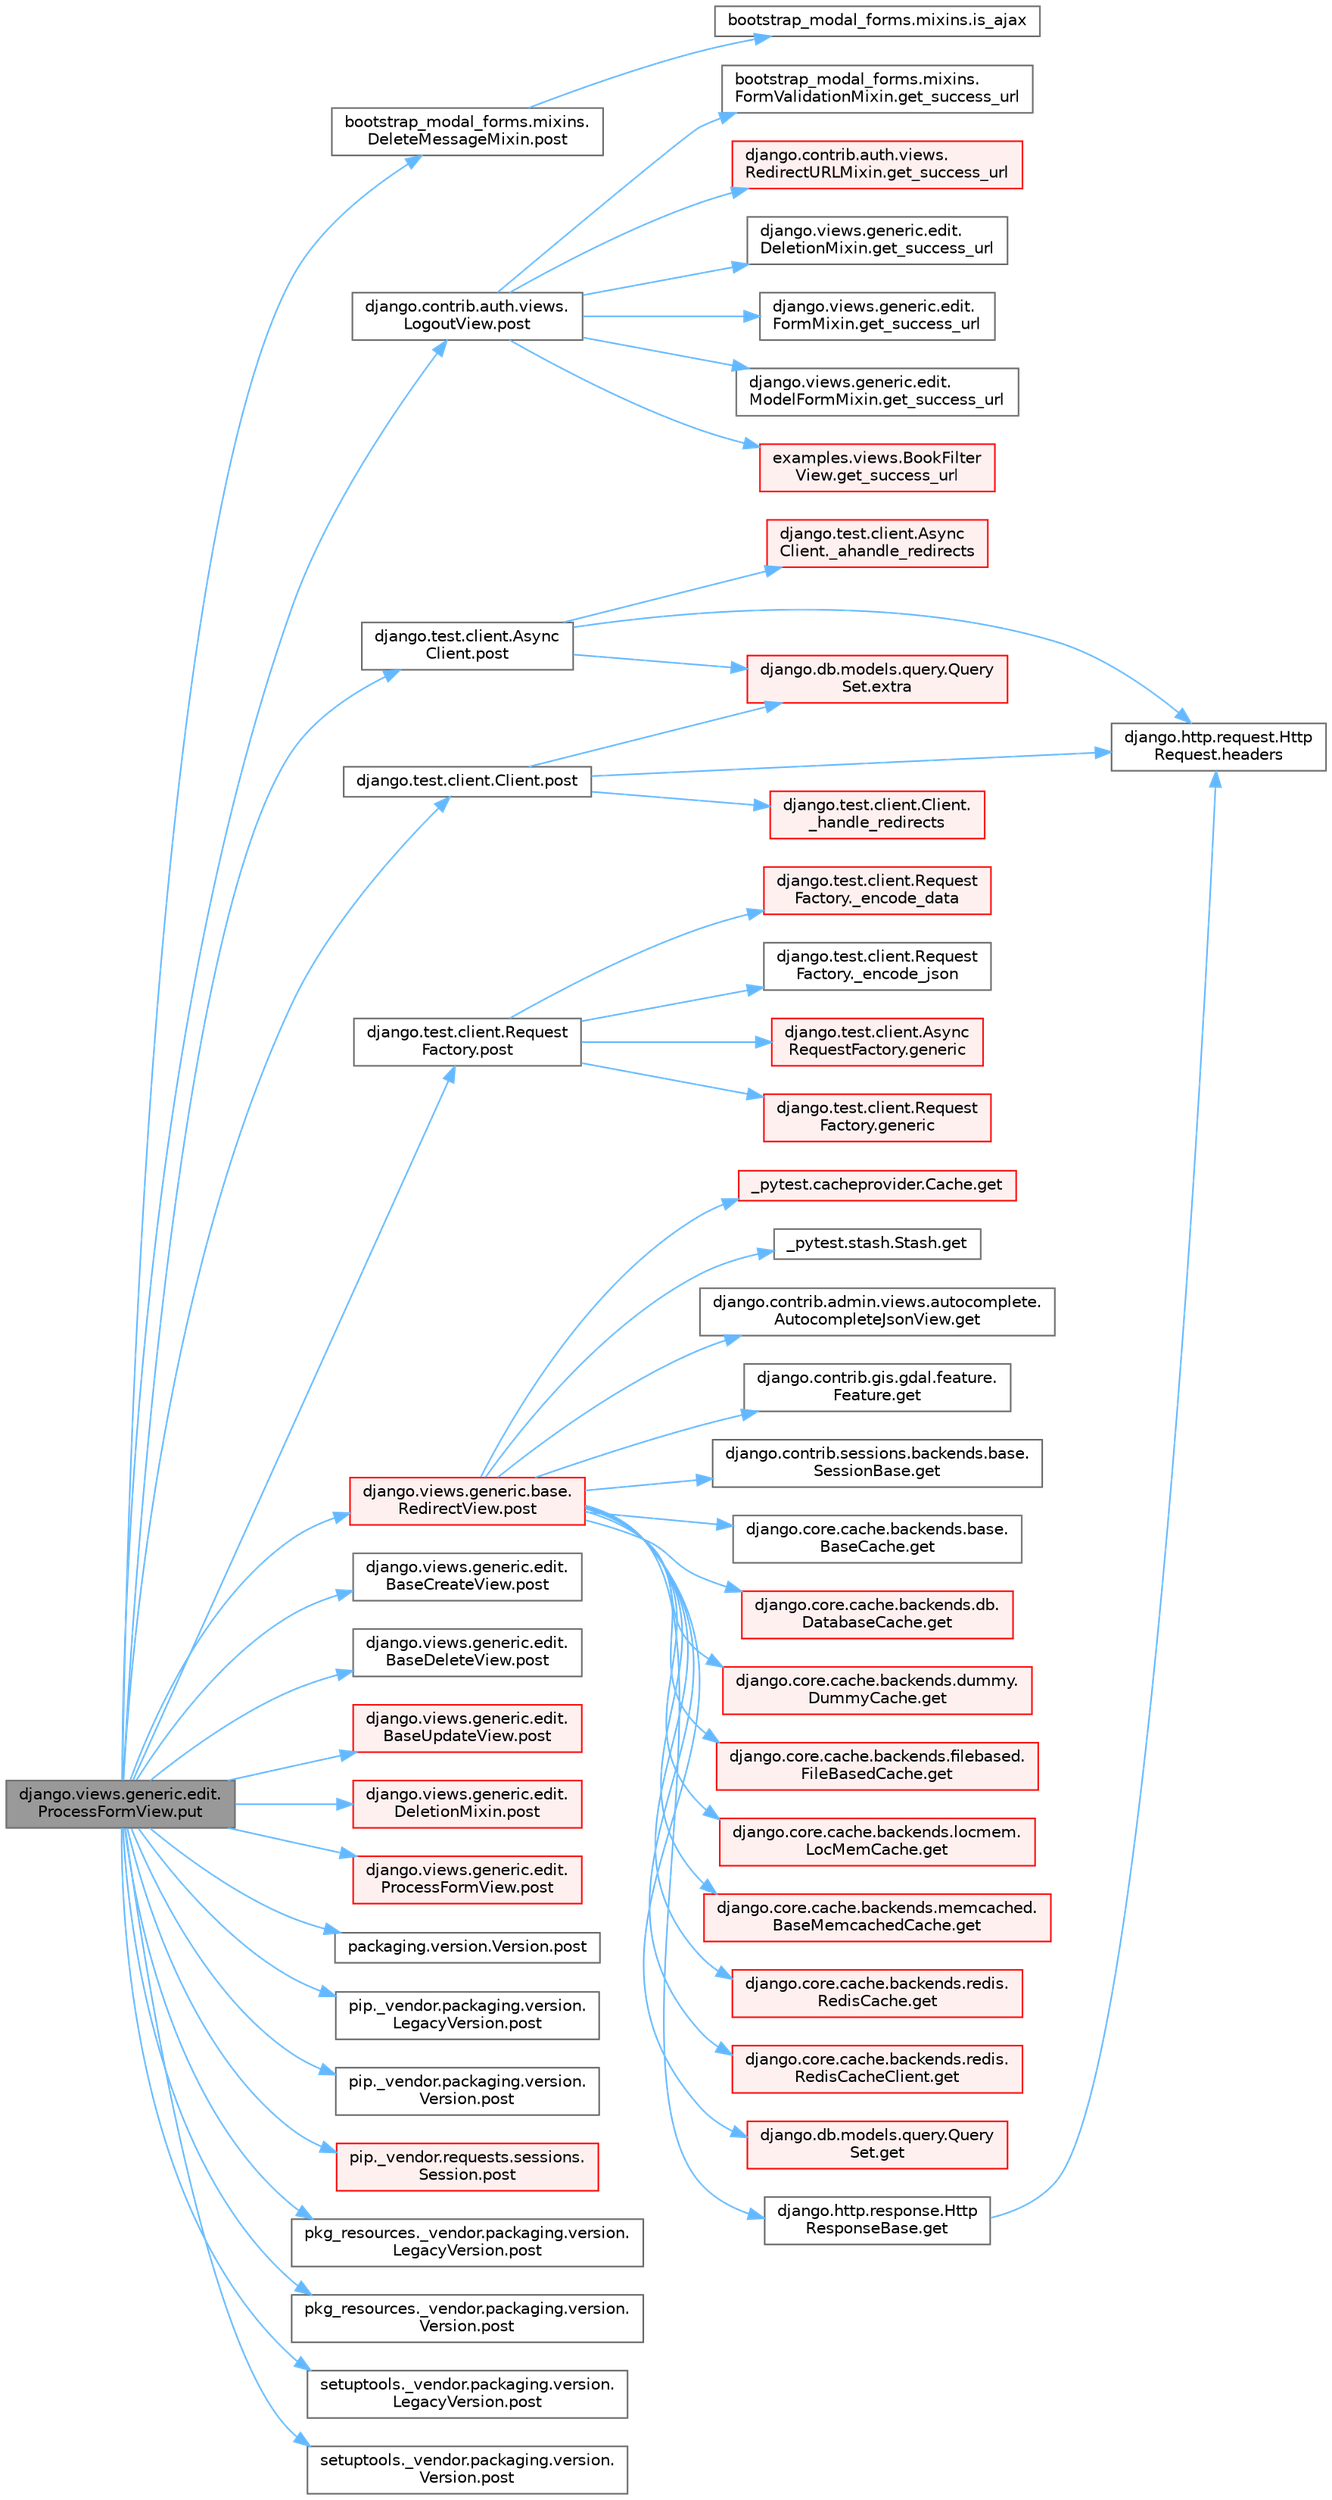 digraph "django.views.generic.edit.ProcessFormView.put"
{
 // LATEX_PDF_SIZE
  bgcolor="transparent";
  edge [fontname=Helvetica,fontsize=10,labelfontname=Helvetica,labelfontsize=10];
  node [fontname=Helvetica,fontsize=10,shape=box,height=0.2,width=0.4];
  rankdir="LR";
  Node1 [id="Node000001",label="django.views.generic.edit.\lProcessFormView.put",height=0.2,width=0.4,color="gray40", fillcolor="grey60", style="filled", fontcolor="black",tooltip=" "];
  Node1 -> Node2 [id="edge1_Node000001_Node000002",color="steelblue1",style="solid",tooltip=" "];
  Node2 [id="Node000002",label="bootstrap_modal_forms.mixins.\lDeleteMessageMixin.post",height=0.2,width=0.4,color="grey40", fillcolor="white", style="filled",URL="$classbootstrap__modal__forms_1_1mixins_1_1_delete_message_mixin.html#a23430f474251a10815ad23e333795187",tooltip=" "];
  Node2 -> Node3 [id="edge2_Node000002_Node000003",color="steelblue1",style="solid",tooltip=" "];
  Node3 [id="Node000003",label="bootstrap_modal_forms.mixins.is_ajax",height=0.2,width=0.4,color="grey40", fillcolor="white", style="filled",URL="$namespacebootstrap__modal__forms_1_1mixins.html#afa3f0b5bfe74f2a68bebd83fa6b337c0",tooltip=" "];
  Node1 -> Node4 [id="edge3_Node000001_Node000004",color="steelblue1",style="solid",tooltip=" "];
  Node4 [id="Node000004",label="django.contrib.auth.views.\lLogoutView.post",height=0.2,width=0.4,color="grey40", fillcolor="white", style="filled",URL="$classdjango_1_1contrib_1_1auth_1_1views_1_1_logout_view.html#a69861180b4eb08ae727feea6aae19760",tooltip=" "];
  Node4 -> Node5 [id="edge4_Node000004_Node000005",color="steelblue1",style="solid",tooltip=" "];
  Node5 [id="Node000005",label="bootstrap_modal_forms.mixins.\lFormValidationMixin.get_success_url",height=0.2,width=0.4,color="grey40", fillcolor="white", style="filled",URL="$classbootstrap__modal__forms_1_1mixins_1_1_form_validation_mixin.html#aa553501c571b07d6bd1f89d7a9e26052",tooltip=" "];
  Node4 -> Node6 [id="edge5_Node000004_Node000006",color="steelblue1",style="solid",tooltip=" "];
  Node6 [id="Node000006",label="django.contrib.auth.views.\lRedirectURLMixin.get_success_url",height=0.2,width=0.4,color="red", fillcolor="#FFF0F0", style="filled",URL="$classdjango_1_1contrib_1_1auth_1_1views_1_1_redirect_u_r_l_mixin.html#af21808d30d7068d8601020fdbd90171c",tooltip=" "];
  Node4 -> Node4533 [id="edge6_Node000004_Node004533",color="steelblue1",style="solid",tooltip=" "];
  Node4533 [id="Node004533",label="django.views.generic.edit.\lDeletionMixin.get_success_url",height=0.2,width=0.4,color="grey40", fillcolor="white", style="filled",URL="$classdjango_1_1views_1_1generic_1_1edit_1_1_deletion_mixin.html#a37e6714e98b78cc3fe4be0c0efd380a9",tooltip=" "];
  Node4 -> Node4534 [id="edge7_Node000004_Node004534",color="steelblue1",style="solid",tooltip=" "];
  Node4534 [id="Node004534",label="django.views.generic.edit.\lFormMixin.get_success_url",height=0.2,width=0.4,color="grey40", fillcolor="white", style="filled",URL="$classdjango_1_1views_1_1generic_1_1edit_1_1_form_mixin.html#a7094b72047f7c8cce7fd58215f6d72ce",tooltip=" "];
  Node4 -> Node4535 [id="edge8_Node000004_Node004535",color="steelblue1",style="solid",tooltip=" "];
  Node4535 [id="Node004535",label="django.views.generic.edit.\lModelFormMixin.get_success_url",height=0.2,width=0.4,color="grey40", fillcolor="white", style="filled",URL="$classdjango_1_1views_1_1generic_1_1edit_1_1_model_form_mixin.html#ac6c51bfba32046e2c57838d76adc80f2",tooltip=" "];
  Node4 -> Node4536 [id="edge9_Node000004_Node004536",color="steelblue1",style="solid",tooltip=" "];
  Node4536 [id="Node004536",label="examples.views.BookFilter\lView.get_success_url",height=0.2,width=0.4,color="red", fillcolor="#FFF0F0", style="filled",URL="$classexamples_1_1views_1_1_book_filter_view.html#aa2850ac24b9acf2933ac3db160ee5a56",tooltip=" "];
  Node1 -> Node4537 [id="edge10_Node000001_Node004537",color="steelblue1",style="solid",tooltip=" "];
  Node4537 [id="Node004537",label="django.test.client.Async\lClient.post",height=0.2,width=0.4,color="grey40", fillcolor="white", style="filled",URL="$classdjango_1_1test_1_1client_1_1_async_client.html#a606087ed94f0f597ae0e2cf236ebe1a2",tooltip=" "];
  Node4537 -> Node1359 [id="edge11_Node004537_Node001359",color="steelblue1",style="solid",tooltip=" "];
  Node1359 [id="Node001359",label="django.test.client.Async\lClient._ahandle_redirects",height=0.2,width=0.4,color="red", fillcolor="#FFF0F0", style="filled",URL="$classdjango_1_1test_1_1client_1_1_async_client.html#a8740fe0dc39e7fe74e515be78449ee76",tooltip=" "];
  Node4537 -> Node1411 [id="edge12_Node004537_Node001411",color="steelblue1",style="solid",tooltip=" "];
  Node1411 [id="Node001411",label="django.db.models.query.Query\lSet.extra",height=0.2,width=0.4,color="red", fillcolor="#FFF0F0", style="filled",URL="$classdjango_1_1db_1_1models_1_1query_1_1_query_set.html#ae54983d1fa1ba41e84f20cea946cde79",tooltip=" "];
  Node4537 -> Node478 [id="edge13_Node004537_Node000478",color="steelblue1",style="solid",tooltip=" "];
  Node478 [id="Node000478",label="django.http.request.Http\lRequest.headers",height=0.2,width=0.4,color="grey40", fillcolor="white", style="filled",URL="$classdjango_1_1http_1_1request_1_1_http_request.html#a757d86c06e163aa94180817723ce1b9c",tooltip=" "];
  Node1 -> Node4538 [id="edge14_Node000001_Node004538",color="steelblue1",style="solid",tooltip=" "];
  Node4538 [id="Node004538",label="django.test.client.Client.post",height=0.2,width=0.4,color="grey40", fillcolor="white", style="filled",URL="$classdjango_1_1test_1_1client_1_1_client.html#a14732e435f6a02692b76783bae050e4b",tooltip=" "];
  Node4538 -> Node1413 [id="edge15_Node004538_Node001413",color="steelblue1",style="solid",tooltip=" "];
  Node1413 [id="Node001413",label="django.test.client.Client.\l_handle_redirects",height=0.2,width=0.4,color="red", fillcolor="#FFF0F0", style="filled",URL="$classdjango_1_1test_1_1client_1_1_client.html#a234b328f33c374ad181aa49c6515d469",tooltip=" "];
  Node4538 -> Node1411 [id="edge16_Node004538_Node001411",color="steelblue1",style="solid",tooltip=" "];
  Node4538 -> Node478 [id="edge17_Node004538_Node000478",color="steelblue1",style="solid",tooltip=" "];
  Node1 -> Node4539 [id="edge18_Node000001_Node004539",color="steelblue1",style="solid",tooltip=" "];
  Node4539 [id="Node004539",label="django.test.client.Request\lFactory.post",height=0.2,width=0.4,color="grey40", fillcolor="white", style="filled",URL="$classdjango_1_1test_1_1client_1_1_request_factory.html#af35080874419d551f6dc49fc3c992fae",tooltip=" "];
  Node4539 -> Node4540 [id="edge19_Node004539_Node004540",color="steelblue1",style="solid",tooltip=" "];
  Node4540 [id="Node004540",label="django.test.client.Request\lFactory._encode_data",height=0.2,width=0.4,color="red", fillcolor="#FFF0F0", style="filled",URL="$classdjango_1_1test_1_1client_1_1_request_factory.html#a33edfcee8130bcc1c0c4a8fca2b0f743",tooltip=" "];
  Node4539 -> Node3683 [id="edge20_Node004539_Node003683",color="steelblue1",style="solid",tooltip=" "];
  Node3683 [id="Node003683",label="django.test.client.Request\lFactory._encode_json",height=0.2,width=0.4,color="grey40", fillcolor="white", style="filled",URL="$classdjango_1_1test_1_1client_1_1_request_factory.html#a9777137714cd886cc1039022bda5db01",tooltip=" "];
  Node4539 -> Node1415 [id="edge21_Node004539_Node001415",color="steelblue1",style="solid",tooltip=" "];
  Node1415 [id="Node001415",label="django.test.client.Async\lRequestFactory.generic",height=0.2,width=0.4,color="red", fillcolor="#FFF0F0", style="filled",URL="$classdjango_1_1test_1_1client_1_1_async_request_factory.html#a470d6888694e77c09bd7d8bf6d588233",tooltip=" "];
  Node4539 -> Node1417 [id="edge22_Node004539_Node001417",color="steelblue1",style="solid",tooltip=" "];
  Node1417 [id="Node001417",label="django.test.client.Request\lFactory.generic",height=0.2,width=0.4,color="red", fillcolor="#FFF0F0", style="filled",URL="$classdjango_1_1test_1_1client_1_1_request_factory.html#a24740fe264de91d8c4c1205c9172206d",tooltip=" "];
  Node1 -> Node4543 [id="edge23_Node000001_Node004543",color="steelblue1",style="solid",tooltip=" "];
  Node4543 [id="Node004543",label="django.views.generic.base.\lRedirectView.post",height=0.2,width=0.4,color="red", fillcolor="#FFF0F0", style="filled",URL="$classdjango_1_1views_1_1generic_1_1base_1_1_redirect_view.html#a20f1374a926b81c739ea2672fbe38552",tooltip=" "];
  Node4543 -> Node1362 [id="edge24_Node004543_Node001362",color="steelblue1",style="solid",tooltip=" "];
  Node1362 [id="Node001362",label="_pytest.cacheprovider.Cache.get",height=0.2,width=0.4,color="red", fillcolor="#FFF0F0", style="filled",URL="$class__pytest_1_1cacheprovider_1_1_cache.html#a752b42a7c4034371bcd23244b1862148",tooltip=" "];
  Node4543 -> Node1363 [id="edge25_Node004543_Node001363",color="steelblue1",style="solid",tooltip=" "];
  Node1363 [id="Node001363",label="_pytest.stash.Stash.get",height=0.2,width=0.4,color="grey40", fillcolor="white", style="filled",URL="$class__pytest_1_1stash_1_1_stash.html#a7fec5e28d31d41b05838c98ac277c8c5",tooltip=" "];
  Node4543 -> Node1364 [id="edge26_Node004543_Node001364",color="steelblue1",style="solid",tooltip=" "];
  Node1364 [id="Node001364",label="django.contrib.admin.views.autocomplete.\lAutocompleteJsonView.get",height=0.2,width=0.4,color="grey40", fillcolor="white", style="filled",URL="$classdjango_1_1contrib_1_1admin_1_1views_1_1autocomplete_1_1_autocomplete_json_view.html#a34a861d7d91bddbce574ab88c184895e",tooltip=" "];
  Node4543 -> Node1365 [id="edge27_Node004543_Node001365",color="steelblue1",style="solid",tooltip=" "];
  Node1365 [id="Node001365",label="django.contrib.gis.gdal.feature.\lFeature.get",height=0.2,width=0.4,color="grey40", fillcolor="white", style="filled",URL="$classdjango_1_1contrib_1_1gis_1_1gdal_1_1feature_1_1_feature.html#a21986d93135566e82dd6f57de5e37038",tooltip=" "];
  Node4543 -> Node1366 [id="edge28_Node004543_Node001366",color="steelblue1",style="solid",tooltip=" "];
  Node1366 [id="Node001366",label="django.contrib.sessions.backends.base.\lSessionBase.get",height=0.2,width=0.4,color="grey40", fillcolor="white", style="filled",URL="$classdjango_1_1contrib_1_1sessions_1_1backends_1_1base_1_1_session_base.html#a7d41576dd78ee0cae19d35e409a0dac4",tooltip=" "];
  Node4543 -> Node1367 [id="edge29_Node004543_Node001367",color="steelblue1",style="solid",tooltip=" "];
  Node1367 [id="Node001367",label="django.core.cache.backends.base.\lBaseCache.get",height=0.2,width=0.4,color="grey40", fillcolor="white", style="filled",URL="$classdjango_1_1core_1_1cache_1_1backends_1_1base_1_1_base_cache.html#a670decaea5fb02f8e13f62c4a8d3b691",tooltip=" "];
  Node4543 -> Node1368 [id="edge30_Node004543_Node001368",color="steelblue1",style="solid",tooltip=" "];
  Node1368 [id="Node001368",label="django.core.cache.backends.db.\lDatabaseCache.get",height=0.2,width=0.4,color="red", fillcolor="#FFF0F0", style="filled",URL="$classdjango_1_1core_1_1cache_1_1backends_1_1db_1_1_database_cache.html#ab7c8bab4308c7ceac722a940914fedf1",tooltip=" "];
  Node4543 -> Node1370 [id="edge31_Node004543_Node001370",color="steelblue1",style="solid",tooltip=" "];
  Node1370 [id="Node001370",label="django.core.cache.backends.dummy.\lDummyCache.get",height=0.2,width=0.4,color="red", fillcolor="#FFF0F0", style="filled",URL="$classdjango_1_1core_1_1cache_1_1backends_1_1dummy_1_1_dummy_cache.html#a91db0f78eeef15ccb77c8c518e12de81",tooltip=" "];
  Node4543 -> Node1371 [id="edge32_Node004543_Node001371",color="steelblue1",style="solid",tooltip=" "];
  Node1371 [id="Node001371",label="django.core.cache.backends.filebased.\lFileBasedCache.get",height=0.2,width=0.4,color="red", fillcolor="#FFF0F0", style="filled",URL="$classdjango_1_1core_1_1cache_1_1backends_1_1filebased_1_1_file_based_cache.html#a81478fa25dd545d6e223f4e3d6760646",tooltip=" "];
  Node4543 -> Node1374 [id="edge33_Node004543_Node001374",color="steelblue1",style="solid",tooltip=" "];
  Node1374 [id="Node001374",label="django.core.cache.backends.locmem.\lLocMemCache.get",height=0.2,width=0.4,color="red", fillcolor="#FFF0F0", style="filled",URL="$classdjango_1_1core_1_1cache_1_1backends_1_1locmem_1_1_loc_mem_cache.html#aeb7aff9d132188d4b106f42045eaf803",tooltip=" "];
  Node4543 -> Node1376 [id="edge34_Node004543_Node001376",color="steelblue1",style="solid",tooltip=" "];
  Node1376 [id="Node001376",label="django.core.cache.backends.memcached.\lBaseMemcachedCache.get",height=0.2,width=0.4,color="red", fillcolor="#FFF0F0", style="filled",URL="$classdjango_1_1core_1_1cache_1_1backends_1_1memcached_1_1_base_memcached_cache.html#ad5e6be20ce407cf4548603d3b413c56e",tooltip=" "];
  Node4543 -> Node1377 [id="edge35_Node004543_Node001377",color="steelblue1",style="solid",tooltip=" "];
  Node1377 [id="Node001377",label="django.core.cache.backends.redis.\lRedisCache.get",height=0.2,width=0.4,color="red", fillcolor="#FFF0F0", style="filled",URL="$classdjango_1_1core_1_1cache_1_1backends_1_1redis_1_1_redis_cache.html#ac5ae812bc82909854e7658e31c37fdcb",tooltip=" "];
  Node4543 -> Node1378 [id="edge36_Node004543_Node001378",color="steelblue1",style="solid",tooltip=" "];
  Node1378 [id="Node001378",label="django.core.cache.backends.redis.\lRedisCacheClient.get",height=0.2,width=0.4,color="red", fillcolor="#FFF0F0", style="filled",URL="$classdjango_1_1core_1_1cache_1_1backends_1_1redis_1_1_redis_cache_client.html#aa437370e2a6efba9f9cdf9beb76611ea",tooltip=" "];
  Node4543 -> Node1382 [id="edge37_Node004543_Node001382",color="steelblue1",style="solid",tooltip=" "];
  Node1382 [id="Node001382",label="django.db.models.query.Query\lSet.get",height=0.2,width=0.4,color="red", fillcolor="#FFF0F0", style="filled",URL="$classdjango_1_1db_1_1models_1_1query_1_1_query_set.html#afe9afa909843984d4fa4c2555f0f1310",tooltip=" "];
  Node4543 -> Node1407 [id="edge38_Node004543_Node001407",color="steelblue1",style="solid",tooltip=" "];
  Node1407 [id="Node001407",label="django.http.response.Http\lResponseBase.get",height=0.2,width=0.4,color="grey40", fillcolor="white", style="filled",URL="$classdjango_1_1http_1_1response_1_1_http_response_base.html#ae2baff89ce088ff5c75d643fbbe62a1d",tooltip=" "];
  Node1407 -> Node478 [id="edge39_Node001407_Node000478",color="steelblue1",style="solid",tooltip=" "];
  Node1 -> Node4544 [id="edge40_Node000001_Node004544",color="steelblue1",style="solid",tooltip=" "];
  Node4544 [id="Node004544",label="django.views.generic.edit.\lBaseCreateView.post",height=0.2,width=0.4,color="grey40", fillcolor="white", style="filled",URL="$classdjango_1_1views_1_1generic_1_1edit_1_1_base_create_view.html#aeb3524689453e85cda1a44cdd8c5590f",tooltip=" "];
  Node1 -> Node4545 [id="edge41_Node000001_Node004545",color="steelblue1",style="solid",tooltip=" "];
  Node4545 [id="Node004545",label="django.views.generic.edit.\lBaseDeleteView.post",height=0.2,width=0.4,color="grey40", fillcolor="white", style="filled",URL="$classdjango_1_1views_1_1generic_1_1edit_1_1_base_delete_view.html#ad00518ff8accfdb970eafe5badb64a77",tooltip=" "];
  Node1 -> Node4546 [id="edge42_Node000001_Node004546",color="steelblue1",style="solid",tooltip=" "];
  Node4546 [id="Node004546",label="django.views.generic.edit.\lBaseUpdateView.post",height=0.2,width=0.4,color="red", fillcolor="#FFF0F0", style="filled",URL="$classdjango_1_1views_1_1generic_1_1edit_1_1_base_update_view.html#abb9e5510c9d5b54425f0874940f45d73",tooltip=" "];
  Node1 -> Node4564 [id="edge43_Node000001_Node004564",color="steelblue1",style="solid",tooltip=" "];
  Node4564 [id="Node004564",label="django.views.generic.edit.\lDeletionMixin.post",height=0.2,width=0.4,color="red", fillcolor="#FFF0F0", style="filled",URL="$classdjango_1_1views_1_1generic_1_1edit_1_1_deletion_mixin.html#a93358facc5cc6e84423e8471745b2a68",tooltip=" "];
  Node1 -> Node4565 [id="edge44_Node000001_Node004565",color="steelblue1",style="solid",tooltip=" "];
  Node4565 [id="Node004565",label="django.views.generic.edit.\lProcessFormView.post",height=0.2,width=0.4,color="red", fillcolor="#FFF0F0", style="filled",URL="$classdjango_1_1views_1_1generic_1_1edit_1_1_process_form_view.html#a6cf9ff8c9dd22e940a921672ddd1fa0e",tooltip=" "];
  Node1 -> Node4580 [id="edge45_Node000001_Node004580",color="steelblue1",style="solid",tooltip=" "];
  Node4580 [id="Node004580",label="packaging.version.Version.post",height=0.2,width=0.4,color="grey40", fillcolor="white", style="filled",URL="$classpackaging_1_1version_1_1_version.html#ad9f7f7e87e09f247e2ce2801c553df12",tooltip=" "];
  Node1 -> Node4581 [id="edge46_Node000001_Node004581",color="steelblue1",style="solid",tooltip=" "];
  Node4581 [id="Node004581",label="pip._vendor.packaging.version.\lLegacyVersion.post",height=0.2,width=0.4,color="grey40", fillcolor="white", style="filled",URL="$classpip_1_1__vendor_1_1packaging_1_1version_1_1_legacy_version.html#a7a7bcad88b5513910353a41e913e86f4",tooltip=" "];
  Node1 -> Node4582 [id="edge47_Node000001_Node004582",color="steelblue1",style="solid",tooltip=" "];
  Node4582 [id="Node004582",label="pip._vendor.packaging.version.\lVersion.post",height=0.2,width=0.4,color="grey40", fillcolor="white", style="filled",URL="$classpip_1_1__vendor_1_1packaging_1_1version_1_1_version.html#a875da6247b0810bf53d8fe7417fa5cdb",tooltip=" "];
  Node1 -> Node4583 [id="edge48_Node000001_Node004583",color="steelblue1",style="solid",tooltip=" "];
  Node4583 [id="Node004583",label="pip._vendor.requests.sessions.\lSession.post",height=0.2,width=0.4,color="red", fillcolor="#FFF0F0", style="filled",URL="$classpip_1_1__vendor_1_1requests_1_1sessions_1_1_session.html#ac320b1d8541586ee86825a1ed9aad7c6",tooltip=" "];
  Node1 -> Node4584 [id="edge49_Node000001_Node004584",color="steelblue1",style="solid",tooltip=" "];
  Node4584 [id="Node004584",label="pkg_resources._vendor.packaging.version.\lLegacyVersion.post",height=0.2,width=0.4,color="grey40", fillcolor="white", style="filled",URL="$classpkg__resources_1_1__vendor_1_1packaging_1_1version_1_1_legacy_version.html#a8e443553ee0abc91c8a0076d4afab68e",tooltip=" "];
  Node1 -> Node4585 [id="edge50_Node000001_Node004585",color="steelblue1",style="solid",tooltip=" "];
  Node4585 [id="Node004585",label="pkg_resources._vendor.packaging.version.\lVersion.post",height=0.2,width=0.4,color="grey40", fillcolor="white", style="filled",URL="$classpkg__resources_1_1__vendor_1_1packaging_1_1version_1_1_version.html#a47c3981d9826eb589cc883a6776c2ac7",tooltip=" "];
  Node1 -> Node4586 [id="edge51_Node000001_Node004586",color="steelblue1",style="solid",tooltip=" "];
  Node4586 [id="Node004586",label="setuptools._vendor.packaging.version.\lLegacyVersion.post",height=0.2,width=0.4,color="grey40", fillcolor="white", style="filled",URL="$classsetuptools_1_1__vendor_1_1packaging_1_1version_1_1_legacy_version.html#a82c2c2cd1425d32b506ea86e3c4230d3",tooltip=" "];
  Node1 -> Node4587 [id="edge52_Node000001_Node004587",color="steelblue1",style="solid",tooltip=" "];
  Node4587 [id="Node004587",label="setuptools._vendor.packaging.version.\lVersion.post",height=0.2,width=0.4,color="grey40", fillcolor="white", style="filled",URL="$classsetuptools_1_1__vendor_1_1packaging_1_1version_1_1_version.html#a1a7fe2cfb1c9fb6572e32fa3cb6bd695",tooltip=" "];
}
